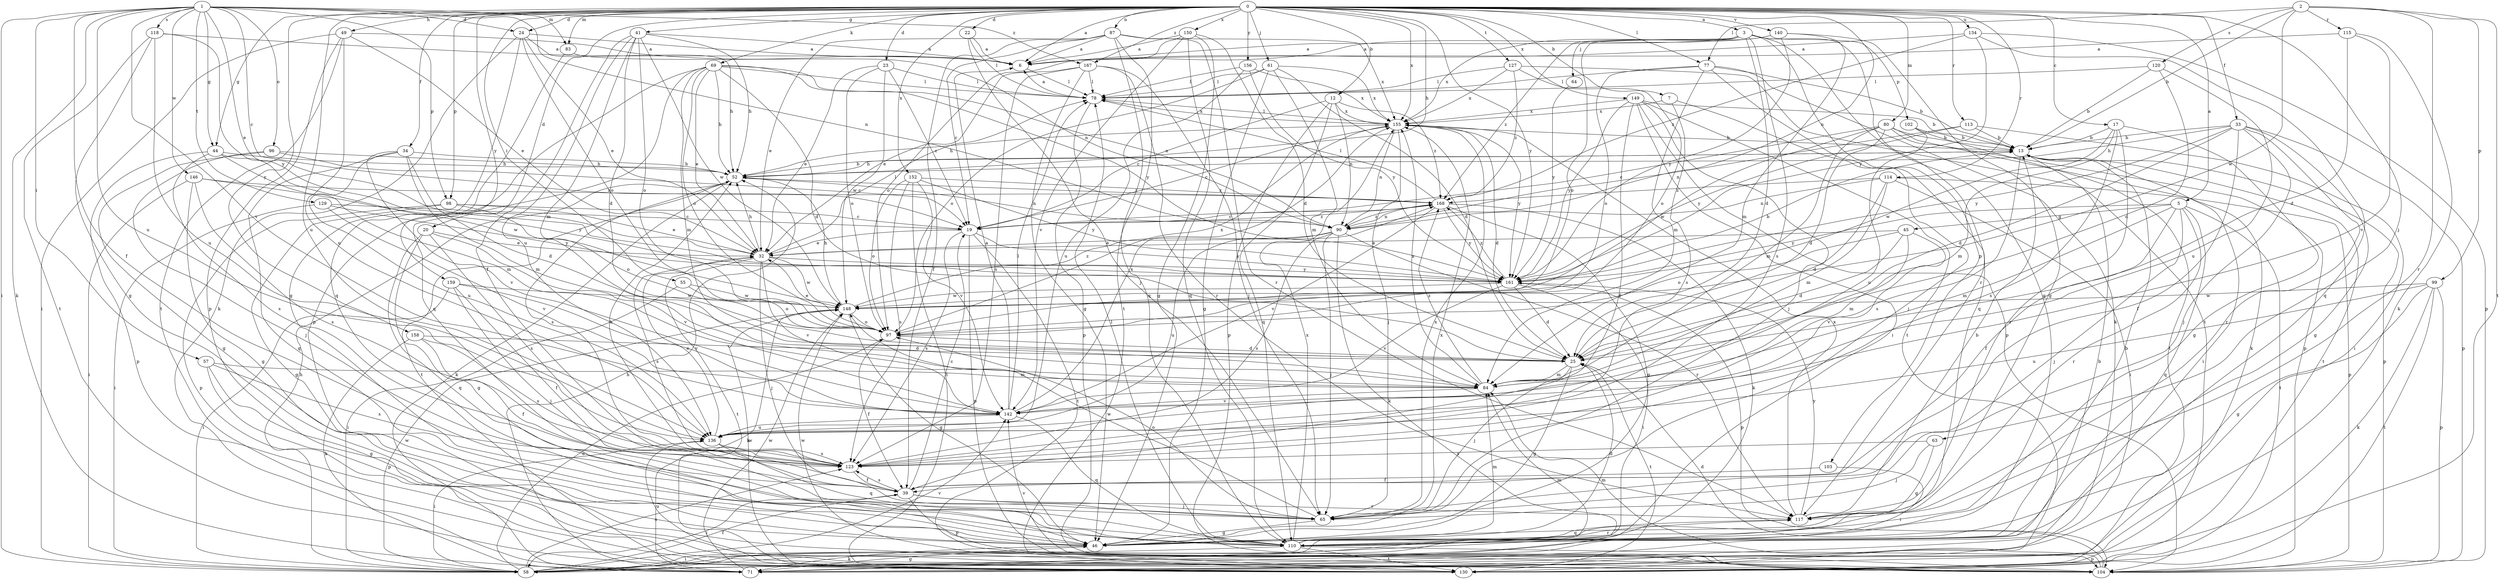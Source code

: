 strict digraph  {
0;
1;
2;
3;
5;
6;
7;
12;
13;
17;
19;
20;
22;
23;
24;
25;
32;
33;
34;
39;
41;
44;
45;
46;
49;
52;
55;
57;
58;
61;
63;
64;
65;
69;
71;
77;
78;
80;
83;
84;
87;
90;
96;
97;
98;
99;
102;
103;
104;
110;
113;
114;
115;
117;
118;
120;
123;
127;
129;
130;
134;
136;
140;
142;
146;
148;
149;
150;
152;
155;
156;
158;
159;
161;
167;
168;
0 -> 3  [label=a];
0 -> 5  [label=a];
0 -> 6  [label=a];
0 -> 7  [label=b];
0 -> 12  [label=b];
0 -> 17  [label=c];
0 -> 20  [label=d];
0 -> 22  [label=d];
0 -> 23  [label=d];
0 -> 24  [label=d];
0 -> 33  [label=f];
0 -> 34  [label=f];
0 -> 41  [label=g];
0 -> 44  [label=g];
0 -> 49  [label=h];
0 -> 52  [label=h];
0 -> 55  [label=i];
0 -> 61  [label=j];
0 -> 63  [label=j];
0 -> 69  [label=k];
0 -> 77  [label=l];
0 -> 80  [label=m];
0 -> 83  [label=m];
0 -> 87  [label=n];
0 -> 90  [label=n];
0 -> 98  [label=p];
0 -> 113  [label=r];
0 -> 114  [label=r];
0 -> 127  [label=t];
0 -> 134  [label=u];
0 -> 136  [label=u];
0 -> 140  [label=v];
0 -> 149  [label=x];
0 -> 150  [label=x];
0 -> 152  [label=x];
0 -> 155  [label=x];
0 -> 156  [label=y];
0 -> 158  [label=y];
0 -> 159  [label=y];
0 -> 161  [label=y];
0 -> 167  [label=z];
1 -> 19  [label=c];
1 -> 24  [label=d];
1 -> 32  [label=e];
1 -> 39  [label=f];
1 -> 44  [label=g];
1 -> 57  [label=i];
1 -> 58  [label=i];
1 -> 71  [label=k];
1 -> 83  [label=m];
1 -> 90  [label=n];
1 -> 96  [label=o];
1 -> 98  [label=p];
1 -> 118  [label=s];
1 -> 129  [label=t];
1 -> 136  [label=u];
1 -> 142  [label=v];
1 -> 146  [label=w];
1 -> 167  [label=z];
2 -> 13  [label=b];
2 -> 77  [label=l];
2 -> 99  [label=p];
2 -> 115  [label=r];
2 -> 117  [label=r];
2 -> 120  [label=s];
2 -> 130  [label=t];
2 -> 148  [label=w];
3 -> 6  [label=a];
3 -> 25  [label=d];
3 -> 64  [label=j];
3 -> 97  [label=o];
3 -> 102  [label=p];
3 -> 103  [label=p];
3 -> 110  [label=q];
3 -> 117  [label=r];
3 -> 123  [label=s];
3 -> 168  [label=z];
5 -> 39  [label=f];
5 -> 45  [label=g];
5 -> 65  [label=j];
5 -> 84  [label=m];
5 -> 110  [label=q];
5 -> 117  [label=r];
5 -> 130  [label=t];
5 -> 161  [label=y];
6 -> 78  [label=l];
7 -> 65  [label=j];
7 -> 123  [label=s];
7 -> 155  [label=x];
12 -> 19  [label=c];
12 -> 90  [label=n];
12 -> 104  [label=p];
12 -> 110  [label=q];
12 -> 155  [label=x];
12 -> 168  [label=z];
13 -> 52  [label=h];
13 -> 58  [label=i];
13 -> 104  [label=p];
13 -> 123  [label=s];
13 -> 130  [label=t];
17 -> 13  [label=b];
17 -> 46  [label=g];
17 -> 84  [label=m];
17 -> 117  [label=r];
17 -> 123  [label=s];
17 -> 148  [label=w];
19 -> 32  [label=e];
19 -> 104  [label=p];
19 -> 123  [label=s];
19 -> 130  [label=t];
19 -> 161  [label=y];
19 -> 168  [label=z];
20 -> 32  [label=e];
20 -> 46  [label=g];
20 -> 110  [label=q];
20 -> 123  [label=s];
20 -> 142  [label=v];
22 -> 6  [label=a];
22 -> 65  [label=j];
22 -> 78  [label=l];
23 -> 19  [label=c];
23 -> 32  [label=e];
23 -> 78  [label=l];
23 -> 97  [label=o];
23 -> 148  [label=w];
24 -> 6  [label=a];
24 -> 32  [label=e];
24 -> 46  [label=g];
24 -> 52  [label=h];
24 -> 71  [label=k];
24 -> 97  [label=o];
25 -> 46  [label=g];
25 -> 65  [label=j];
25 -> 84  [label=m];
25 -> 130  [label=t];
32 -> 52  [label=h];
32 -> 65  [label=j];
32 -> 78  [label=l];
32 -> 123  [label=s];
32 -> 130  [label=t];
32 -> 142  [label=v];
32 -> 148  [label=w];
32 -> 161  [label=y];
33 -> 13  [label=b];
33 -> 25  [label=d];
33 -> 39  [label=f];
33 -> 46  [label=g];
33 -> 52  [label=h];
33 -> 65  [label=j];
33 -> 104  [label=p];
33 -> 117  [label=r];
33 -> 161  [label=y];
34 -> 25  [label=d];
34 -> 52  [label=h];
34 -> 84  [label=m];
34 -> 110  [label=q];
34 -> 136  [label=u];
34 -> 142  [label=v];
39 -> 19  [label=c];
39 -> 58  [label=i];
39 -> 65  [label=j];
39 -> 104  [label=p];
39 -> 117  [label=r];
39 -> 123  [label=s];
41 -> 6  [label=a];
41 -> 25  [label=d];
41 -> 39  [label=f];
41 -> 52  [label=h];
41 -> 84  [label=m];
41 -> 97  [label=o];
41 -> 136  [label=u];
41 -> 148  [label=w];
44 -> 52  [label=h];
44 -> 84  [label=m];
44 -> 104  [label=p];
44 -> 123  [label=s];
44 -> 148  [label=w];
45 -> 25  [label=d];
45 -> 32  [label=e];
45 -> 84  [label=m];
45 -> 97  [label=o];
45 -> 142  [label=v];
46 -> 71  [label=k];
46 -> 155  [label=x];
49 -> 6  [label=a];
49 -> 32  [label=e];
49 -> 58  [label=i];
49 -> 104  [label=p];
49 -> 130  [label=t];
49 -> 136  [label=u];
52 -> 13  [label=b];
52 -> 71  [label=k];
52 -> 90  [label=n];
52 -> 123  [label=s];
52 -> 130  [label=t];
52 -> 168  [label=z];
55 -> 58  [label=i];
55 -> 97  [label=o];
55 -> 148  [label=w];
57 -> 46  [label=g];
57 -> 84  [label=m];
57 -> 104  [label=p];
57 -> 123  [label=s];
58 -> 13  [label=b];
58 -> 39  [label=f];
58 -> 52  [label=h];
58 -> 84  [label=m];
58 -> 97  [label=o];
58 -> 123  [label=s];
58 -> 142  [label=v];
58 -> 148  [label=w];
61 -> 25  [label=d];
61 -> 46  [label=g];
61 -> 78  [label=l];
61 -> 84  [label=m];
61 -> 97  [label=o];
61 -> 155  [label=x];
63 -> 46  [label=g];
63 -> 65  [label=j];
63 -> 123  [label=s];
64 -> 161  [label=y];
65 -> 46  [label=g];
65 -> 97  [label=o];
65 -> 148  [label=w];
65 -> 155  [label=x];
69 -> 25  [label=d];
69 -> 32  [label=e];
69 -> 52  [label=h];
69 -> 78  [label=l];
69 -> 84  [label=m];
69 -> 90  [label=n];
69 -> 97  [label=o];
69 -> 104  [label=p];
69 -> 110  [label=q];
69 -> 161  [label=y];
71 -> 46  [label=g];
71 -> 52  [label=h];
71 -> 148  [label=w];
77 -> 13  [label=b];
77 -> 71  [label=k];
77 -> 78  [label=l];
77 -> 84  [label=m];
77 -> 97  [label=o];
77 -> 110  [label=q];
78 -> 6  [label=a];
78 -> 104  [label=p];
78 -> 155  [label=x];
80 -> 13  [label=b];
80 -> 19  [label=c];
80 -> 25  [label=d];
80 -> 71  [label=k];
80 -> 84  [label=m];
80 -> 104  [label=p];
80 -> 148  [label=w];
83 -> 90  [label=n];
83 -> 110  [label=q];
84 -> 142  [label=v];
84 -> 155  [label=x];
84 -> 168  [label=z];
87 -> 6  [label=a];
87 -> 19  [label=c];
87 -> 32  [label=e];
87 -> 39  [label=f];
87 -> 110  [label=q];
87 -> 117  [label=r];
87 -> 130  [label=t];
87 -> 155  [label=x];
90 -> 32  [label=e];
90 -> 65  [label=j];
90 -> 71  [label=k];
90 -> 117  [label=r];
90 -> 123  [label=s];
90 -> 136  [label=u];
90 -> 168  [label=z];
96 -> 19  [label=c];
96 -> 46  [label=g];
96 -> 52  [label=h];
96 -> 65  [label=j];
97 -> 25  [label=d];
97 -> 32  [label=e];
97 -> 39  [label=f];
97 -> 155  [label=x];
98 -> 19  [label=c];
98 -> 32  [label=e];
98 -> 46  [label=g];
98 -> 97  [label=o];
98 -> 104  [label=p];
99 -> 46  [label=g];
99 -> 71  [label=k];
99 -> 104  [label=p];
99 -> 130  [label=t];
99 -> 136  [label=u];
99 -> 148  [label=w];
102 -> 13  [label=b];
102 -> 130  [label=t];
102 -> 136  [label=u];
103 -> 39  [label=f];
103 -> 58  [label=i];
104 -> 25  [label=d];
104 -> 84  [label=m];
104 -> 142  [label=v];
104 -> 148  [label=w];
110 -> 13  [label=b];
110 -> 25  [label=d];
110 -> 58  [label=i];
110 -> 78  [label=l];
110 -> 84  [label=m];
110 -> 104  [label=p];
110 -> 117  [label=r];
110 -> 130  [label=t];
110 -> 155  [label=x];
113 -> 13  [label=b];
113 -> 58  [label=i];
113 -> 90  [label=n];
113 -> 161  [label=y];
114 -> 25  [label=d];
114 -> 58  [label=i];
114 -> 84  [label=m];
114 -> 90  [label=n];
114 -> 104  [label=p];
114 -> 168  [label=z];
115 -> 6  [label=a];
115 -> 25  [label=d];
115 -> 71  [label=k];
115 -> 142  [label=v];
117 -> 13  [label=b];
117 -> 110  [label=q];
117 -> 155  [label=x];
117 -> 161  [label=y];
118 -> 6  [label=a];
118 -> 46  [label=g];
118 -> 130  [label=t];
118 -> 136  [label=u];
118 -> 161  [label=y];
120 -> 13  [label=b];
120 -> 25  [label=d];
120 -> 78  [label=l];
120 -> 136  [label=u];
123 -> 39  [label=f];
123 -> 52  [label=h];
127 -> 78  [label=l];
127 -> 97  [label=o];
127 -> 130  [label=t];
127 -> 155  [label=x];
127 -> 168  [label=z];
129 -> 19  [label=c];
129 -> 58  [label=i];
129 -> 142  [label=v];
129 -> 161  [label=y];
130 -> 136  [label=u];
130 -> 148  [label=w];
134 -> 6  [label=a];
134 -> 104  [label=p];
134 -> 110  [label=q];
134 -> 161  [label=y];
134 -> 168  [label=z];
136 -> 32  [label=e];
136 -> 58  [label=i];
136 -> 110  [label=q];
136 -> 123  [label=s];
140 -> 6  [label=a];
140 -> 46  [label=g];
140 -> 84  [label=m];
140 -> 155  [label=x];
140 -> 161  [label=y];
142 -> 6  [label=a];
142 -> 78  [label=l];
142 -> 110  [label=q];
142 -> 136  [label=u];
142 -> 155  [label=x];
146 -> 46  [label=g];
146 -> 58  [label=i];
146 -> 123  [label=s];
146 -> 161  [label=y];
146 -> 168  [label=z];
148 -> 46  [label=g];
148 -> 52  [label=h];
148 -> 71  [label=k];
148 -> 97  [label=o];
148 -> 168  [label=z];
149 -> 13  [label=b];
149 -> 39  [label=f];
149 -> 58  [label=i];
149 -> 65  [label=j];
149 -> 104  [label=p];
149 -> 130  [label=t];
149 -> 155  [label=x];
149 -> 161  [label=y];
150 -> 6  [label=a];
150 -> 25  [label=d];
150 -> 46  [label=g];
150 -> 97  [label=o];
150 -> 110  [label=q];
150 -> 142  [label=v];
152 -> 97  [label=o];
152 -> 123  [label=s];
152 -> 130  [label=t];
152 -> 142  [label=v];
152 -> 161  [label=y];
152 -> 168  [label=z];
155 -> 13  [label=b];
155 -> 19  [label=c];
155 -> 25  [label=d];
155 -> 52  [label=h];
155 -> 65  [label=j];
155 -> 78  [label=l];
155 -> 90  [label=n];
155 -> 161  [label=y];
156 -> 78  [label=l];
156 -> 136  [label=u];
156 -> 155  [label=x];
156 -> 161  [label=y];
158 -> 25  [label=d];
158 -> 39  [label=f];
158 -> 71  [label=k];
158 -> 123  [label=s];
159 -> 39  [label=f];
159 -> 58  [label=i];
159 -> 65  [label=j];
159 -> 142  [label=v];
159 -> 148  [label=w];
161 -> 13  [label=b];
161 -> 25  [label=d];
161 -> 58  [label=i];
161 -> 104  [label=p];
161 -> 142  [label=v];
161 -> 148  [label=w];
161 -> 168  [label=z];
167 -> 32  [label=e];
167 -> 46  [label=g];
167 -> 65  [label=j];
167 -> 78  [label=l];
167 -> 117  [label=r];
167 -> 123  [label=s];
168 -> 19  [label=c];
168 -> 46  [label=g];
168 -> 71  [label=k];
168 -> 78  [label=l];
168 -> 90  [label=n];
168 -> 142  [label=v];
168 -> 161  [label=y];
}
